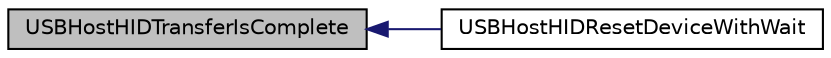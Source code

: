 digraph "USBHostHIDTransferIsComplete"
{
  edge [fontname="Helvetica",fontsize="10",labelfontname="Helvetica",labelfontsize="10"];
  node [fontname="Helvetica",fontsize="10",shape=record];
  rankdir="LR";
  Node1 [label="USBHostHIDTransferIsComplete",height=0.2,width=0.4,color="black", fillcolor="grey75", style="filled", fontcolor="black"];
  Node1 -> Node2 [dir="back",color="midnightblue",fontsize="10",style="solid",fontname="Helvetica"];
  Node2 [label="USBHostHIDResetDeviceWithWait",height=0.2,width=0.4,color="black", fillcolor="white", style="filled",URL="$usb__host__hid_8c.html#ac827bf0d6269b54506ea3b6ca994d7c4"];
}
